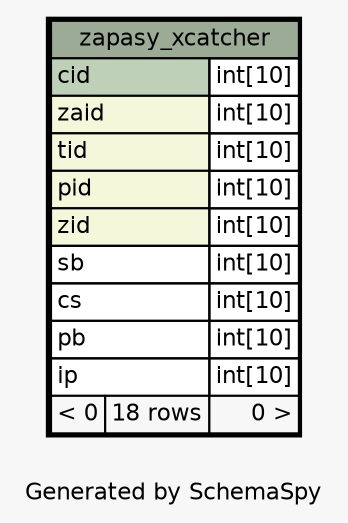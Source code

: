 // dot 2.38.0 on Mac OS X 10.9.4
// SchemaSpy rev 590
digraph "oneDegreeRelationshipsDiagram" {
  graph [
    rankdir="RL"
    bgcolor="#f7f7f7"
    label="\nGenerated by SchemaSpy"
    labeljust="l"
    nodesep="0.18"
    ranksep="0.46"
    fontname="Helvetica"
    fontsize="11"
  ];
  node [
    fontname="Helvetica"
    fontsize="11"
    shape="plaintext"
  ];
  edge [
    arrowsize="0.8"
  ];
  "zapasy_xcatcher" [
    label=<
    <TABLE BORDER="2" CELLBORDER="1" CELLSPACING="0" BGCOLOR="#ffffff">
      <TR><TD COLSPAN="3" BGCOLOR="#9bab96" ALIGN="CENTER">zapasy_xcatcher</TD></TR>
      <TR><TD PORT="cid" COLSPAN="2" BGCOLOR="#bed1b8" ALIGN="LEFT">cid</TD><TD PORT="cid.type" ALIGN="LEFT">int[10]</TD></TR>
      <TR><TD PORT="zaid" COLSPAN="2" BGCOLOR="#f4f7da" ALIGN="LEFT">zaid</TD><TD PORT="zaid.type" ALIGN="LEFT">int[10]</TD></TR>
      <TR><TD PORT="tid" COLSPAN="2" BGCOLOR="#f4f7da" ALIGN="LEFT">tid</TD><TD PORT="tid.type" ALIGN="LEFT">int[10]</TD></TR>
      <TR><TD PORT="pid" COLSPAN="2" BGCOLOR="#f4f7da" ALIGN="LEFT">pid</TD><TD PORT="pid.type" ALIGN="LEFT">int[10]</TD></TR>
      <TR><TD PORT="zid" COLSPAN="2" BGCOLOR="#f4f7da" ALIGN="LEFT">zid</TD><TD PORT="zid.type" ALIGN="LEFT">int[10]</TD></TR>
      <TR><TD PORT="sb" COLSPAN="2" ALIGN="LEFT">sb</TD><TD PORT="sb.type" ALIGN="LEFT">int[10]</TD></TR>
      <TR><TD PORT="cs" COLSPAN="2" ALIGN="LEFT">cs</TD><TD PORT="cs.type" ALIGN="LEFT">int[10]</TD></TR>
      <TR><TD PORT="pb" COLSPAN="2" ALIGN="LEFT">pb</TD><TD PORT="pb.type" ALIGN="LEFT">int[10]</TD></TR>
      <TR><TD PORT="ip" COLSPAN="2" ALIGN="LEFT">ip</TD><TD PORT="ip.type" ALIGN="LEFT">int[10]</TD></TR>
      <TR><TD ALIGN="LEFT" BGCOLOR="#f7f7f7">&lt; 0</TD><TD ALIGN="RIGHT" BGCOLOR="#f7f7f7">18 rows</TD><TD ALIGN="RIGHT" BGCOLOR="#f7f7f7">0 &gt;</TD></TR>
    </TABLE>>
    URL="zapasy_xcatcher.html"
    tooltip="zapasy_xcatcher"
  ];
}

